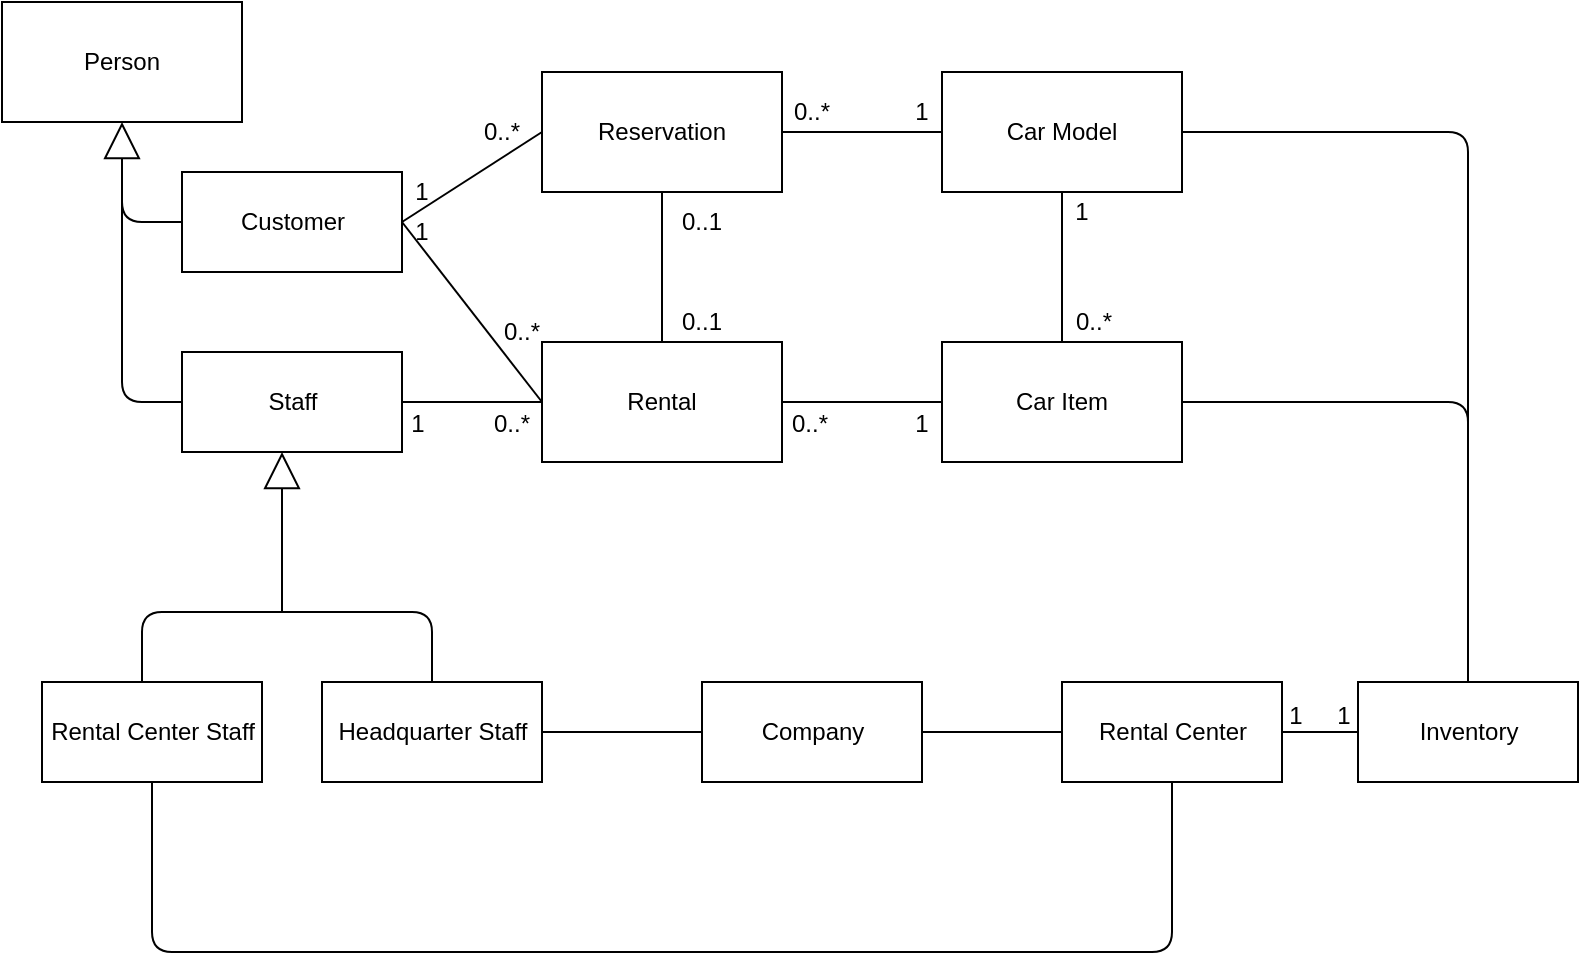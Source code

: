 <mxfile version="14.5.10" type="github">
  <diagram id="C5RBs43oDa-KdzZeNtuy" name="Page-1">
    <mxGraphModel dx="1131" dy="605" grid="1" gridSize="10" guides="1" tooltips="1" connect="1" arrows="1" fold="1" page="1" pageScale="1" pageWidth="827" pageHeight="1169" math="0" shadow="0">
      <root>
        <mxCell id="WIyWlLk6GJQsqaUBKTNV-0" />
        <mxCell id="WIyWlLk6GJQsqaUBKTNV-1" parent="WIyWlLk6GJQsqaUBKTNV-0" />
        <mxCell id="ez880dVHIVuCgmiljGzb-1" value="Staff" style="html=1;" parent="WIyWlLk6GJQsqaUBKTNV-1" vertex="1">
          <mxGeometry x="110" y="340" width="110" height="50" as="geometry" />
        </mxCell>
        <mxCell id="ez880dVHIVuCgmiljGzb-2" value="Customer" style="html=1;" parent="WIyWlLk6GJQsqaUBKTNV-1" vertex="1">
          <mxGeometry x="110" y="250" width="110" height="50" as="geometry" />
        </mxCell>
        <mxCell id="ZUsl4Q0QTKhwD85ZHyG3-0" value="Rental" style="rounded=0;whiteSpace=wrap;html=1;" parent="WIyWlLk6GJQsqaUBKTNV-1" vertex="1">
          <mxGeometry x="290" y="335" width="120" height="60" as="geometry" />
        </mxCell>
        <mxCell id="07rFvq7O-HwLPc1QNcso-0" value="Rental Center Staff" style="html=1;" parent="WIyWlLk6GJQsqaUBKTNV-1" vertex="1">
          <mxGeometry x="40" y="505" width="110" height="50" as="geometry" />
        </mxCell>
        <mxCell id="07rFvq7O-HwLPc1QNcso-1" value="Headquarter Staff" style="html=1;" parent="WIyWlLk6GJQsqaUBKTNV-1" vertex="1">
          <mxGeometry x="180" y="505" width="110" height="50" as="geometry" />
        </mxCell>
        <mxCell id="N2T89UlClwzI-g70O4C0-0" value="Person" style="rounded=0;whiteSpace=wrap;html=1;" vertex="1" parent="WIyWlLk6GJQsqaUBKTNV-1">
          <mxGeometry x="20" y="165" width="120" height="60" as="geometry" />
        </mxCell>
        <mxCell id="N2T89UlClwzI-g70O4C0-1" value="Car Model" style="rounded=0;whiteSpace=wrap;html=1;" vertex="1" parent="WIyWlLk6GJQsqaUBKTNV-1">
          <mxGeometry x="490" y="200" width="120" height="60" as="geometry" />
        </mxCell>
        <mxCell id="N2T89UlClwzI-g70O4C0-2" value="Car Item" style="rounded=0;whiteSpace=wrap;html=1;" vertex="1" parent="WIyWlLk6GJQsqaUBKTNV-1">
          <mxGeometry x="490" y="335" width="120" height="60" as="geometry" />
        </mxCell>
        <mxCell id="N2T89UlClwzI-g70O4C0-3" value="Reservation" style="rounded=0;whiteSpace=wrap;html=1;" vertex="1" parent="WIyWlLk6GJQsqaUBKTNV-1">
          <mxGeometry x="290" y="200" width="120" height="60" as="geometry" />
        </mxCell>
        <mxCell id="N2T89UlClwzI-g70O4C0-4" value="" style="endArrow=block;endSize=16;endFill=0;html=1;exitX=0;exitY=0.5;exitDx=0;exitDy=0;entryX=0.5;entryY=1;entryDx=0;entryDy=0;" edge="1" parent="WIyWlLk6GJQsqaUBKTNV-1" source="ez880dVHIVuCgmiljGzb-2" target="N2T89UlClwzI-g70O4C0-0">
          <mxGeometry x="-0.625" y="74" width="160" relative="1" as="geometry">
            <mxPoint x="220" y="310" as="sourcePoint" />
            <mxPoint x="380" y="310" as="targetPoint" />
            <Array as="points">
              <mxPoint x="80" y="275" />
            </Array>
            <mxPoint as="offset" />
          </mxGeometry>
        </mxCell>
        <mxCell id="N2T89UlClwzI-g70O4C0-5" value="Company" style="html=1;" vertex="1" parent="WIyWlLk6GJQsqaUBKTNV-1">
          <mxGeometry x="370" y="505" width="110" height="50" as="geometry" />
        </mxCell>
        <mxCell id="N2T89UlClwzI-g70O4C0-6" value="Rental Center" style="html=1;" vertex="1" parent="WIyWlLk6GJQsqaUBKTNV-1">
          <mxGeometry x="550" y="505" width="110" height="50" as="geometry" />
        </mxCell>
        <mxCell id="N2T89UlClwzI-g70O4C0-7" value="Inventory" style="html=1;" vertex="1" parent="WIyWlLk6GJQsqaUBKTNV-1">
          <mxGeometry x="698" y="505" width="110" height="50" as="geometry" />
        </mxCell>
        <mxCell id="N2T89UlClwzI-g70O4C0-12" value="" style="endArrow=none;endFill=0;endSize=12;html=1;entryX=0;entryY=0.5;entryDx=0;entryDy=0;" edge="1" parent="WIyWlLk6GJQsqaUBKTNV-1" target="ez880dVHIVuCgmiljGzb-1">
          <mxGeometry width="160" relative="1" as="geometry">
            <mxPoint x="80" y="250" as="sourcePoint" />
            <mxPoint x="270" y="390" as="targetPoint" />
            <Array as="points">
              <mxPoint x="80" y="365" />
            </Array>
          </mxGeometry>
        </mxCell>
        <mxCell id="N2T89UlClwzI-g70O4C0-14" value="" style="endArrow=none;html=1;entryX=0.5;entryY=0;entryDx=0;entryDy=0;exitX=1;exitY=0.5;exitDx=0;exitDy=0;" edge="1" parent="WIyWlLk6GJQsqaUBKTNV-1" source="N2T89UlClwzI-g70O4C0-1" target="N2T89UlClwzI-g70O4C0-7">
          <mxGeometry width="50" height="50" relative="1" as="geometry">
            <mxPoint x="410" y="490" as="sourcePoint" />
            <mxPoint x="460" y="440" as="targetPoint" />
            <Array as="points">
              <mxPoint x="753" y="230" />
            </Array>
          </mxGeometry>
        </mxCell>
        <mxCell id="N2T89UlClwzI-g70O4C0-15" value="" style="endArrow=block;endSize=16;endFill=0;html=1;entryX=0.5;entryY=1;entryDx=0;entryDy=0;" edge="1" parent="WIyWlLk6GJQsqaUBKTNV-1">
          <mxGeometry x="-0.625" y="74" width="160" relative="1" as="geometry">
            <mxPoint x="160" y="470" as="sourcePoint" />
            <mxPoint x="160" y="390" as="targetPoint" />
            <Array as="points">
              <mxPoint x="160" y="440" />
            </Array>
            <mxPoint as="offset" />
          </mxGeometry>
        </mxCell>
        <mxCell id="N2T89UlClwzI-g70O4C0-16" value="" style="endArrow=none;html=1;entryX=0.5;entryY=0;entryDx=0;entryDy=0;" edge="1" parent="WIyWlLk6GJQsqaUBKTNV-1" target="07rFvq7O-HwLPc1QNcso-1">
          <mxGeometry width="50" height="50" relative="1" as="geometry">
            <mxPoint x="90" y="505" as="sourcePoint" />
            <mxPoint x="140" y="455" as="targetPoint" />
            <Array as="points">
              <mxPoint x="90" y="470" />
              <mxPoint x="160" y="470" />
              <mxPoint x="235" y="470" />
            </Array>
          </mxGeometry>
        </mxCell>
        <mxCell id="N2T89UlClwzI-g70O4C0-18" value="" style="endArrow=none;html=1;entryX=1;entryY=0.5;entryDx=0;entryDy=0;exitX=0.5;exitY=0;exitDx=0;exitDy=0;" edge="1" parent="WIyWlLk6GJQsqaUBKTNV-1" source="N2T89UlClwzI-g70O4C0-7" target="N2T89UlClwzI-g70O4C0-2">
          <mxGeometry width="50" height="50" relative="1" as="geometry">
            <mxPoint x="640" y="365" as="sourcePoint" />
            <mxPoint x="460" y="440" as="targetPoint" />
            <Array as="points">
              <mxPoint x="753" y="365" />
            </Array>
          </mxGeometry>
        </mxCell>
        <mxCell id="N2T89UlClwzI-g70O4C0-19" value="" style="endArrow=none;html=1;exitX=1;exitY=0.5;exitDx=0;exitDy=0;entryX=0;entryY=0.5;entryDx=0;entryDy=0;" edge="1" parent="WIyWlLk6GJQsqaUBKTNV-1" source="ez880dVHIVuCgmiljGzb-1" target="ZUsl4Q0QTKhwD85ZHyG3-0">
          <mxGeometry width="50" height="50" relative="1" as="geometry">
            <mxPoint x="360" y="490" as="sourcePoint" />
            <mxPoint x="410" y="440" as="targetPoint" />
          </mxGeometry>
        </mxCell>
        <mxCell id="N2T89UlClwzI-g70O4C0-20" value="" style="endArrow=none;html=1;exitX=1;exitY=0.5;exitDx=0;exitDy=0;entryX=0;entryY=0.5;entryDx=0;entryDy=0;" edge="1" parent="WIyWlLk6GJQsqaUBKTNV-1" source="ez880dVHIVuCgmiljGzb-2" target="N2T89UlClwzI-g70O4C0-3">
          <mxGeometry width="50" height="50" relative="1" as="geometry">
            <mxPoint x="360" y="490" as="sourcePoint" />
            <mxPoint x="410" y="440" as="targetPoint" />
          </mxGeometry>
        </mxCell>
        <mxCell id="N2T89UlClwzI-g70O4C0-21" value="" style="endArrow=none;html=1;exitX=1;exitY=0.5;exitDx=0;exitDy=0;entryX=0;entryY=0.5;entryDx=0;entryDy=0;" edge="1" parent="WIyWlLk6GJQsqaUBKTNV-1" source="ez880dVHIVuCgmiljGzb-2" target="ZUsl4Q0QTKhwD85ZHyG3-0">
          <mxGeometry width="50" height="50" relative="1" as="geometry">
            <mxPoint x="230" y="375" as="sourcePoint" />
            <mxPoint x="290" y="375" as="targetPoint" />
          </mxGeometry>
        </mxCell>
        <mxCell id="N2T89UlClwzI-g70O4C0-22" value="" style="endArrow=none;html=1;exitX=0.5;exitY=1;exitDx=0;exitDy=0;" edge="1" parent="WIyWlLk6GJQsqaUBKTNV-1" source="N2T89UlClwzI-g70O4C0-3" target="ZUsl4Q0QTKhwD85ZHyG3-0">
          <mxGeometry width="50" height="50" relative="1" as="geometry">
            <mxPoint x="230" y="285" as="sourcePoint" />
            <mxPoint x="290" y="375" as="targetPoint" />
          </mxGeometry>
        </mxCell>
        <mxCell id="N2T89UlClwzI-g70O4C0-23" value="" style="endArrow=none;html=1;entryX=0;entryY=0.5;entryDx=0;entryDy=0;" edge="1" parent="WIyWlLk6GJQsqaUBKTNV-1" source="N2T89UlClwzI-g70O4C0-3" target="N2T89UlClwzI-g70O4C0-1">
          <mxGeometry width="50" height="50" relative="1" as="geometry">
            <mxPoint x="230" y="375" as="sourcePoint" />
            <mxPoint x="300" y="375" as="targetPoint" />
          </mxGeometry>
        </mxCell>
        <mxCell id="N2T89UlClwzI-g70O4C0-24" value="" style="endArrow=none;html=1;entryX=0;entryY=0.5;entryDx=0;entryDy=0;exitX=1;exitY=0.5;exitDx=0;exitDy=0;" edge="1" parent="WIyWlLk6GJQsqaUBKTNV-1" source="ZUsl4Q0QTKhwD85ZHyG3-0" target="N2T89UlClwzI-g70O4C0-2">
          <mxGeometry width="50" height="50" relative="1" as="geometry">
            <mxPoint x="420" y="240" as="sourcePoint" />
            <mxPoint x="500" y="240" as="targetPoint" />
          </mxGeometry>
        </mxCell>
        <mxCell id="N2T89UlClwzI-g70O4C0-25" value="" style="endArrow=none;html=1;exitX=0.5;exitY=1;exitDx=0;exitDy=0;" edge="1" parent="WIyWlLk6GJQsqaUBKTNV-1" source="N2T89UlClwzI-g70O4C0-1" target="N2T89UlClwzI-g70O4C0-2">
          <mxGeometry width="50" height="50" relative="1" as="geometry">
            <mxPoint x="360" y="270" as="sourcePoint" />
            <mxPoint x="360" y="345" as="targetPoint" />
          </mxGeometry>
        </mxCell>
        <mxCell id="N2T89UlClwzI-g70O4C0-26" value="" style="endArrow=none;html=1;exitX=1;exitY=0.5;exitDx=0;exitDy=0;entryX=0;entryY=0.5;entryDx=0;entryDy=0;" edge="1" parent="WIyWlLk6GJQsqaUBKTNV-1" source="07rFvq7O-HwLPc1QNcso-1" target="N2T89UlClwzI-g70O4C0-5">
          <mxGeometry width="50" height="50" relative="1" as="geometry">
            <mxPoint x="360" y="490" as="sourcePoint" />
            <mxPoint x="410" y="440" as="targetPoint" />
          </mxGeometry>
        </mxCell>
        <mxCell id="N2T89UlClwzI-g70O4C0-28" value="" style="endArrow=none;html=1;entryX=0;entryY=0.5;entryDx=0;entryDy=0;" edge="1" parent="WIyWlLk6GJQsqaUBKTNV-1" source="N2T89UlClwzI-g70O4C0-5" target="N2T89UlClwzI-g70O4C0-6">
          <mxGeometry width="50" height="50" relative="1" as="geometry">
            <mxPoint x="360" y="490" as="sourcePoint" />
            <mxPoint x="410" y="440" as="targetPoint" />
          </mxGeometry>
        </mxCell>
        <mxCell id="N2T89UlClwzI-g70O4C0-29" value="" style="endArrow=none;html=1;exitX=0.5;exitY=1;exitDx=0;exitDy=0;entryX=0.5;entryY=1;entryDx=0;entryDy=0;" edge="1" parent="WIyWlLk6GJQsqaUBKTNV-1" source="07rFvq7O-HwLPc1QNcso-0" target="N2T89UlClwzI-g70O4C0-6">
          <mxGeometry width="50" height="50" relative="1" as="geometry">
            <mxPoint x="360" y="490" as="sourcePoint" />
            <mxPoint x="410" y="440" as="targetPoint" />
            <Array as="points">
              <mxPoint x="95" y="640" />
              <mxPoint x="605" y="640" />
            </Array>
          </mxGeometry>
        </mxCell>
        <mxCell id="N2T89UlClwzI-g70O4C0-30" value="" style="endArrow=none;html=1;entryX=0;entryY=0.5;entryDx=0;entryDy=0;" edge="1" parent="WIyWlLk6GJQsqaUBKTNV-1" source="N2T89UlClwzI-g70O4C0-6" target="N2T89UlClwzI-g70O4C0-7">
          <mxGeometry width="50" height="50" relative="1" as="geometry">
            <mxPoint x="650" y="530" as="sourcePoint" />
            <mxPoint x="560" y="540" as="targetPoint" />
          </mxGeometry>
        </mxCell>
        <mxCell id="N2T89UlClwzI-g70O4C0-32" value="1" style="text;html=1;strokeColor=none;fillColor=none;align=center;verticalAlign=middle;whiteSpace=wrap;rounded=0;" vertex="1" parent="WIyWlLk6GJQsqaUBKTNV-1">
          <mxGeometry x="210" y="250" width="40" height="20" as="geometry" />
        </mxCell>
        <mxCell id="N2T89UlClwzI-g70O4C0-33" value="1" style="text;html=1;strokeColor=none;fillColor=none;align=center;verticalAlign=middle;whiteSpace=wrap;rounded=0;" vertex="1" parent="WIyWlLk6GJQsqaUBKTNV-1">
          <mxGeometry x="210" y="270" width="40" height="20" as="geometry" />
        </mxCell>
        <mxCell id="N2T89UlClwzI-g70O4C0-34" value="1" style="text;html=1;strokeColor=none;fillColor=none;align=center;verticalAlign=middle;whiteSpace=wrap;rounded=0;" vertex="1" parent="WIyWlLk6GJQsqaUBKTNV-1">
          <mxGeometry x="208" y="366" width="40" height="20" as="geometry" />
        </mxCell>
        <mxCell id="N2T89UlClwzI-g70O4C0-35" value="1" style="text;html=1;strokeColor=none;fillColor=none;align=center;verticalAlign=middle;whiteSpace=wrap;rounded=0;" vertex="1" parent="WIyWlLk6GJQsqaUBKTNV-1">
          <mxGeometry x="460" y="210" width="40" height="20" as="geometry" />
        </mxCell>
        <mxCell id="N2T89UlClwzI-g70O4C0-36" value="1" style="text;html=1;strokeColor=none;fillColor=none;align=center;verticalAlign=middle;whiteSpace=wrap;rounded=0;" vertex="1" parent="WIyWlLk6GJQsqaUBKTNV-1">
          <mxGeometry x="460" y="366" width="40" height="20" as="geometry" />
        </mxCell>
        <mxCell id="N2T89UlClwzI-g70O4C0-37" value="1" style="text;html=1;strokeColor=none;fillColor=none;align=center;verticalAlign=middle;whiteSpace=wrap;rounded=0;" vertex="1" parent="WIyWlLk6GJQsqaUBKTNV-1">
          <mxGeometry x="540" y="260" width="40" height="20" as="geometry" />
        </mxCell>
        <mxCell id="N2T89UlClwzI-g70O4C0-38" value="1" style="text;html=1;strokeColor=none;fillColor=none;align=center;verticalAlign=middle;whiteSpace=wrap;rounded=0;" vertex="1" parent="WIyWlLk6GJQsqaUBKTNV-1">
          <mxGeometry x="647" y="512" width="40" height="20" as="geometry" />
        </mxCell>
        <mxCell id="N2T89UlClwzI-g70O4C0-39" value="1" style="text;html=1;strokeColor=none;fillColor=none;align=center;verticalAlign=middle;whiteSpace=wrap;rounded=0;" vertex="1" parent="WIyWlLk6GJQsqaUBKTNV-1">
          <mxGeometry x="671" y="512" width="40" height="20" as="geometry" />
        </mxCell>
        <mxCell id="N2T89UlClwzI-g70O4C0-40" value="0..*" style="text;html=1;strokeColor=none;fillColor=none;align=center;verticalAlign=middle;whiteSpace=wrap;rounded=0;" vertex="1" parent="WIyWlLk6GJQsqaUBKTNV-1">
          <mxGeometry x="250" y="220" width="40" height="20" as="geometry" />
        </mxCell>
        <mxCell id="N2T89UlClwzI-g70O4C0-41" value="0..*" style="text;html=1;strokeColor=none;fillColor=none;align=center;verticalAlign=middle;whiteSpace=wrap;rounded=0;" vertex="1" parent="WIyWlLk6GJQsqaUBKTNV-1">
          <mxGeometry x="260" y="320" width="40" height="20" as="geometry" />
        </mxCell>
        <mxCell id="N2T89UlClwzI-g70O4C0-43" value="0..*" style="text;html=1;strokeColor=none;fillColor=none;align=center;verticalAlign=middle;whiteSpace=wrap;rounded=0;" vertex="1" parent="WIyWlLk6GJQsqaUBKTNV-1">
          <mxGeometry x="255" y="366" width="40" height="20" as="geometry" />
        </mxCell>
        <mxCell id="N2T89UlClwzI-g70O4C0-44" value="0..*" style="text;html=1;strokeColor=none;fillColor=none;align=center;verticalAlign=middle;whiteSpace=wrap;rounded=0;" vertex="1" parent="WIyWlLk6GJQsqaUBKTNV-1">
          <mxGeometry x="405" y="210" width="40" height="20" as="geometry" />
        </mxCell>
        <mxCell id="N2T89UlClwzI-g70O4C0-45" value="0..*" style="text;html=1;strokeColor=none;fillColor=none;align=center;verticalAlign=middle;whiteSpace=wrap;rounded=0;" vertex="1" parent="WIyWlLk6GJQsqaUBKTNV-1">
          <mxGeometry x="404" y="366" width="40" height="20" as="geometry" />
        </mxCell>
        <mxCell id="N2T89UlClwzI-g70O4C0-46" value="0..*" style="text;html=1;strokeColor=none;fillColor=none;align=center;verticalAlign=middle;whiteSpace=wrap;rounded=0;" vertex="1" parent="WIyWlLk6GJQsqaUBKTNV-1">
          <mxGeometry x="546" y="315" width="40" height="20" as="geometry" />
        </mxCell>
        <mxCell id="N2T89UlClwzI-g70O4C0-47" value="0..1" style="text;html=1;strokeColor=none;fillColor=none;align=center;verticalAlign=middle;whiteSpace=wrap;rounded=0;" vertex="1" parent="WIyWlLk6GJQsqaUBKTNV-1">
          <mxGeometry x="350" y="265" width="40" height="20" as="geometry" />
        </mxCell>
        <mxCell id="N2T89UlClwzI-g70O4C0-48" value="0..1" style="text;html=1;strokeColor=none;fillColor=none;align=center;verticalAlign=middle;whiteSpace=wrap;rounded=0;" vertex="1" parent="WIyWlLk6GJQsqaUBKTNV-1">
          <mxGeometry x="350" y="315" width="40" height="20" as="geometry" />
        </mxCell>
      </root>
    </mxGraphModel>
  </diagram>
</mxfile>
